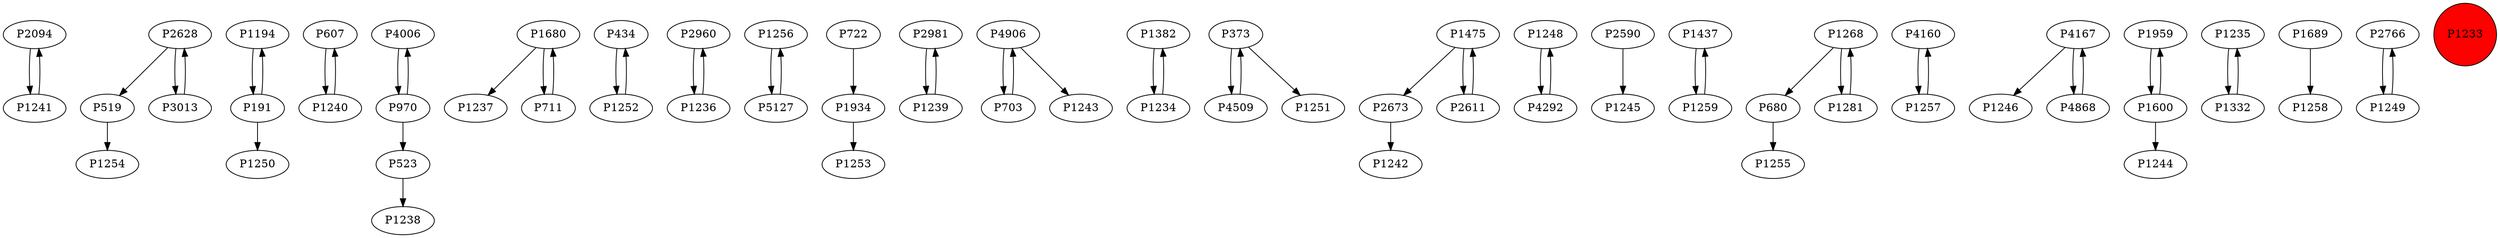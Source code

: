 digraph {
	P2094 -> P1241
	P519 -> P1254
	P1194 -> P191
	P607 -> P1240
	P4006 -> P970
	P1680 -> P1237
	P434 -> P1252
	P2960 -> P1236
	P1256 -> P5127
	P722 -> P1934
	P2981 -> P1239
	P4906 -> P703
	P1382 -> P1234
	P703 -> P4906
	P373 -> P4509
	P191 -> P1250
	P2628 -> P3013
	P1236 -> P2960
	P4509 -> P373
	P1475 -> P2673
	P1248 -> P4292
	P711 -> P1680
	P970 -> P523
	P2590 -> P1245
	P1437 -> P1259
	P1241 -> P2094
	P1268 -> P680
	P1281 -> P1268
	P4160 -> P1257
	P2673 -> P1242
	P4167 -> P1246
	P1259 -> P1437
	P1959 -> P1600
	P1257 -> P4160
	P1680 -> P711
	P1235 -> P1332
	P3013 -> P2628
	P1252 -> P434
	P373 -> P1251
	P1600 -> P1959
	P1332 -> P1235
	P1239 -> P2981
	P191 -> P1194
	P2611 -> P1475
	P1234 -> P1382
	P1934 -> P1253
	P4868 -> P4167
	P1240 -> P607
	P970 -> P4006
	P1689 -> P1258
	P2766 -> P1249
	P4292 -> P1248
	P1249 -> P2766
	P1600 -> P1244
	P2628 -> P519
	P4167 -> P4868
	P5127 -> P1256
	P4906 -> P1243
	P1475 -> P2611
	P1268 -> P1281
	P523 -> P1238
	P680 -> P1255
	P1233 [shape=circle]
	P1233 [style=filled]
	P1233 [fillcolor=red]
}